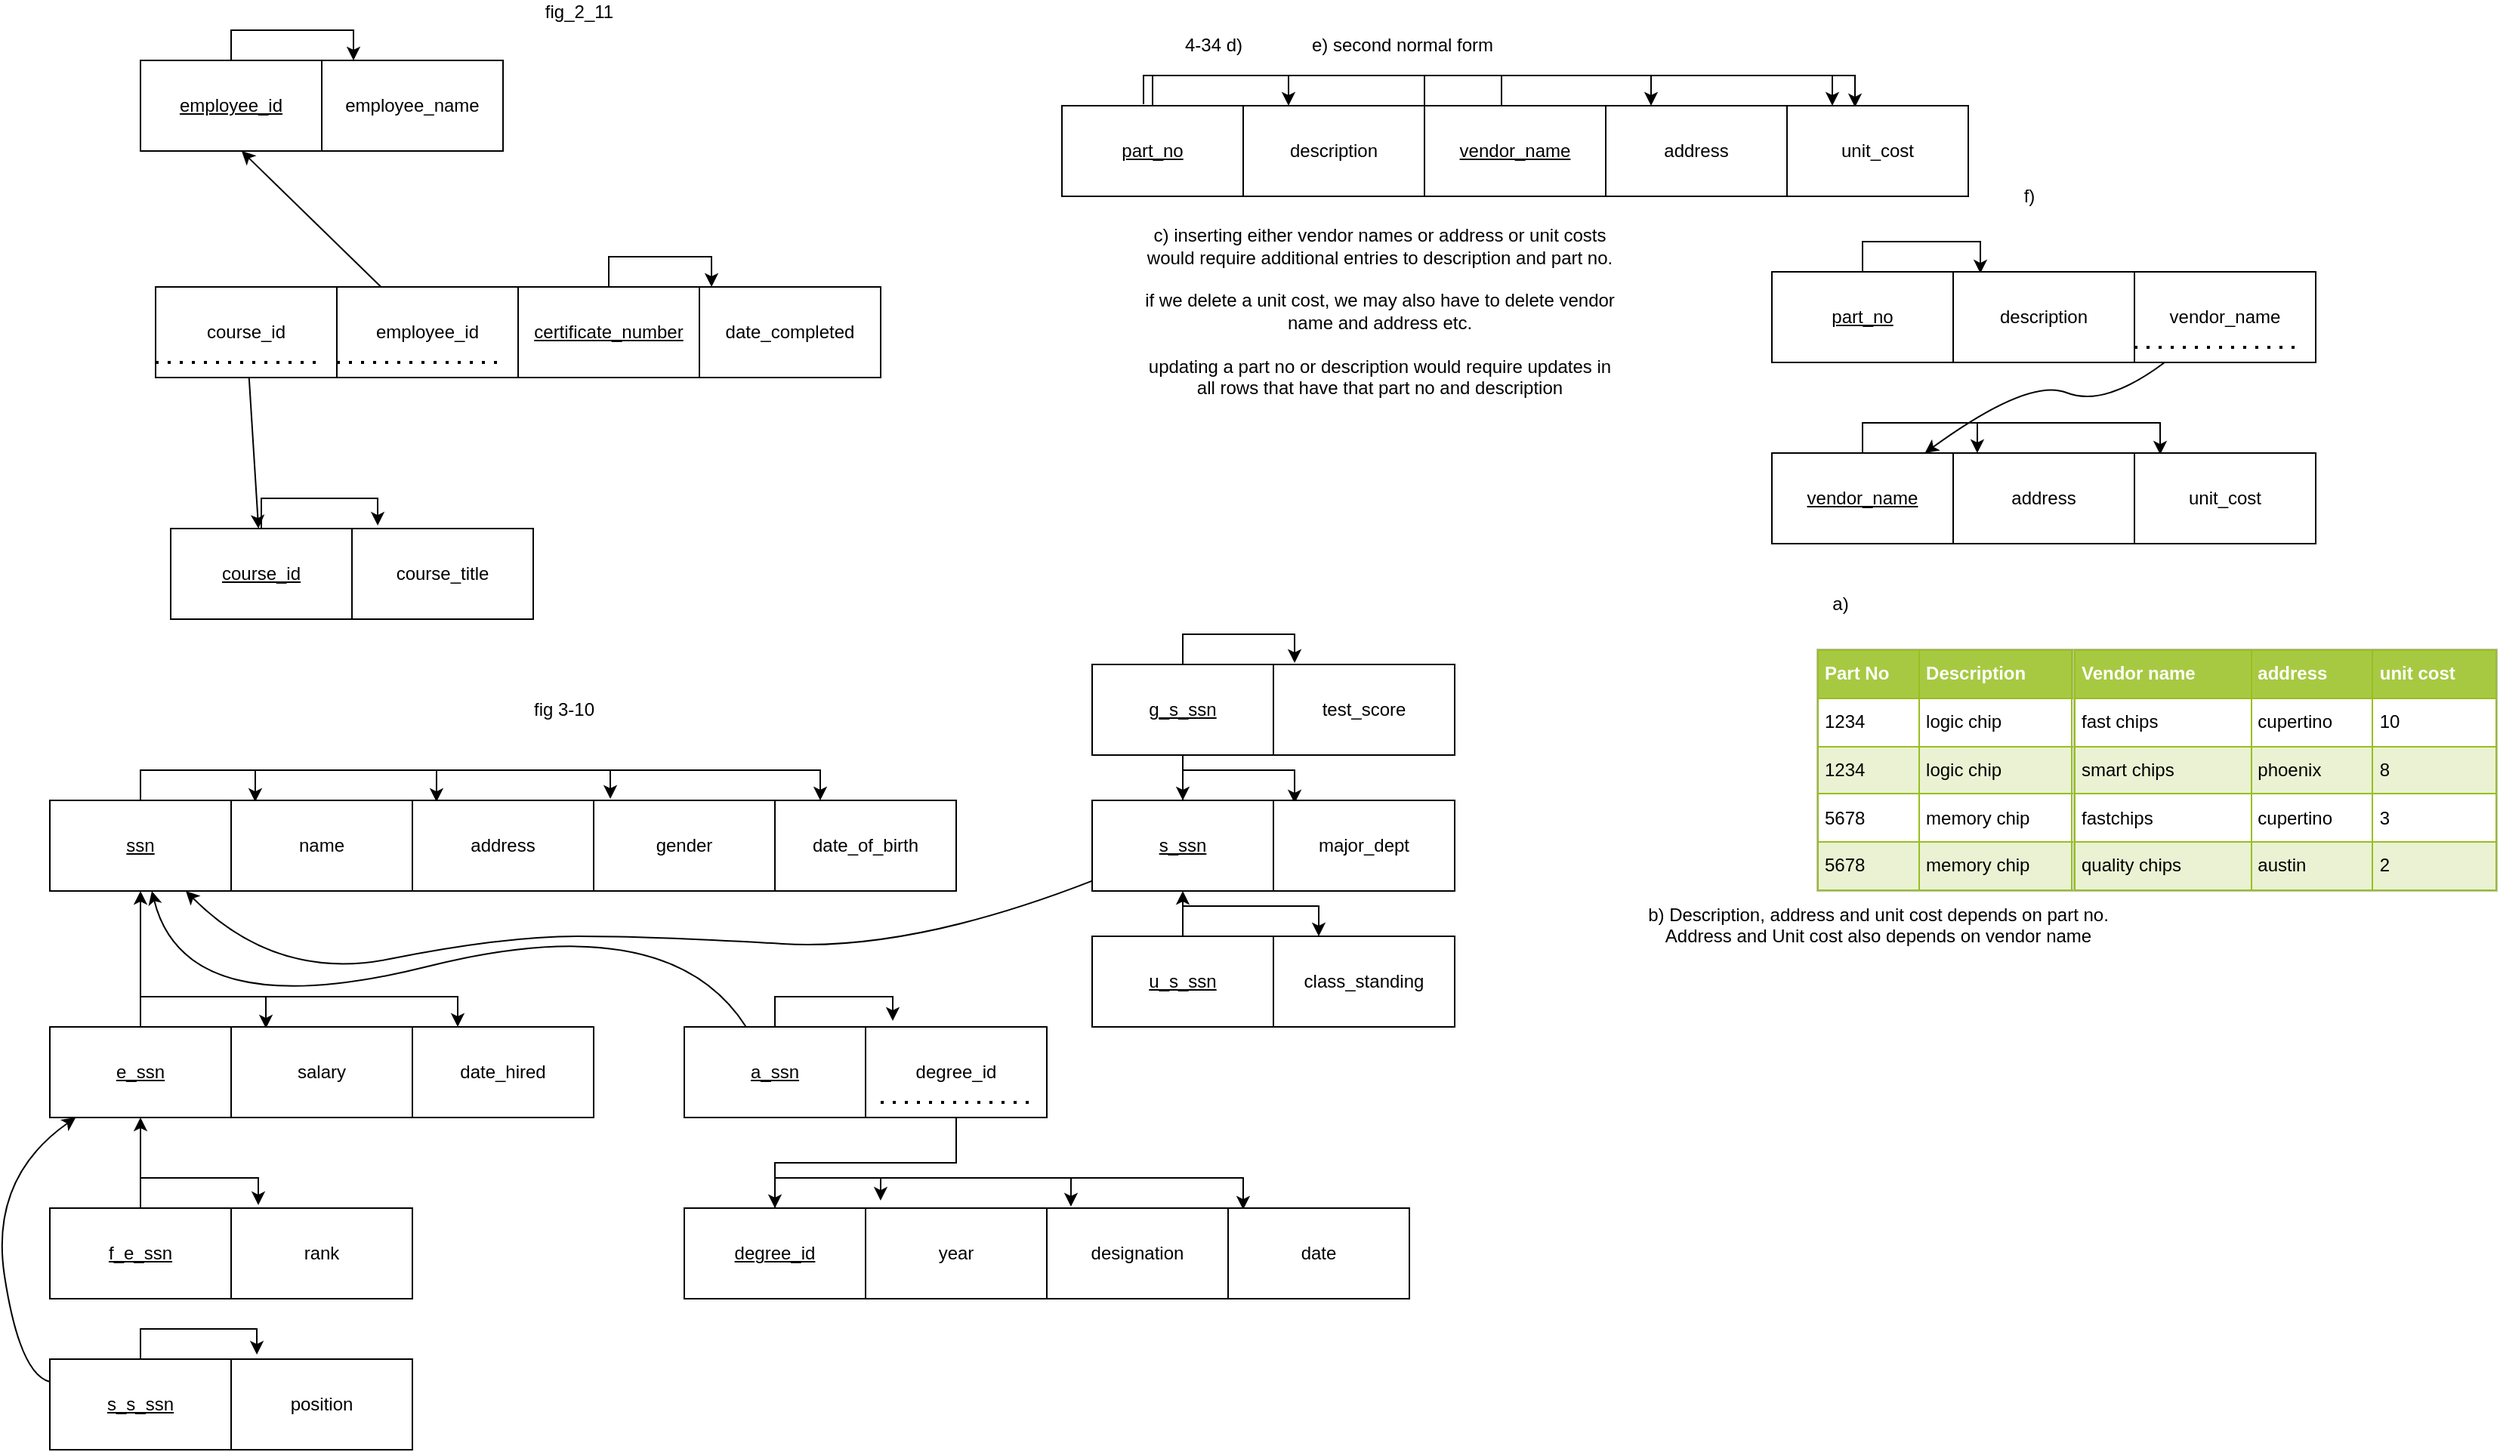 <mxfile version="17.4.6" type="github">
  <diagram id="R2lEEEUBdFMjLlhIrx00" name="Page-1">
    <mxGraphModel dx="1662" dy="755" grid="1" gridSize="10" guides="1" tooltips="1" connect="1" arrows="1" fold="1" page="1" pageScale="1" pageWidth="850" pageHeight="1100" math="0" shadow="0" extFonts="Permanent Marker^https://fonts.googleapis.com/css?family=Permanent+Marker">
      <root>
        <mxCell id="0" />
        <mxCell id="1" parent="0" />
        <mxCell id="yiLSMs-EZFvoXGDY9Pij-1" value="&lt;div&gt;fig_2_11&lt;/div&gt;&lt;div&gt;&lt;br&gt;&lt;/div&gt;" style="text;html=1;resizable=0;autosize=1;align=center;verticalAlign=middle;points=[];fillColor=none;strokeColor=none;rounded=0;" vertex="1" parent="1">
          <mxGeometry x="355" y="20" width="70" height="30" as="geometry" />
        </mxCell>
        <mxCell id="yiLSMs-EZFvoXGDY9Pij-56" style="edgeStyle=orthogonalEdgeStyle;rounded=0;orthogonalLoop=1;jettySize=auto;html=1;entryX=0.175;entryY=0;entryDx=0;entryDy=0;entryPerimeter=0;" edge="1" parent="1" source="yiLSMs-EZFvoXGDY9Pij-2" target="yiLSMs-EZFvoXGDY9Pij-3">
          <mxGeometry relative="1" as="geometry" />
        </mxCell>
        <mxCell id="yiLSMs-EZFvoXGDY9Pij-2" value="&lt;u&gt;employee_id&lt;/u&gt;" style="rounded=0;whiteSpace=wrap;html=1;" vertex="1" parent="1">
          <mxGeometry x="100" y="60" width="120" height="60" as="geometry" />
        </mxCell>
        <mxCell id="yiLSMs-EZFvoXGDY9Pij-3" value="employee_name" style="rounded=0;whiteSpace=wrap;html=1;" vertex="1" parent="1">
          <mxGeometry x="220" y="60" width="120" height="60" as="geometry" />
        </mxCell>
        <mxCell id="yiLSMs-EZFvoXGDY9Pij-57" style="edgeStyle=orthogonalEdgeStyle;rounded=0;orthogonalLoop=1;jettySize=auto;html=1;entryX=0.142;entryY=-0.033;entryDx=0;entryDy=0;entryPerimeter=0;" edge="1" parent="1" source="yiLSMs-EZFvoXGDY9Pij-4" target="yiLSMs-EZFvoXGDY9Pij-7">
          <mxGeometry relative="1" as="geometry" />
        </mxCell>
        <mxCell id="yiLSMs-EZFvoXGDY9Pij-4" value="course_id" style="rounded=0;whiteSpace=wrap;html=1;fontStyle=4" vertex="1" parent="1">
          <mxGeometry x="120" y="370" width="120" height="60" as="geometry" />
        </mxCell>
        <mxCell id="yiLSMs-EZFvoXGDY9Pij-5" value="course_id" style="rounded=0;whiteSpace=wrap;html=1;" vertex="1" parent="1">
          <mxGeometry x="110" y="210" width="120" height="60" as="geometry" />
        </mxCell>
        <mxCell id="yiLSMs-EZFvoXGDY9Pij-6" value="employee_id" style="rounded=0;whiteSpace=wrap;html=1;" vertex="1" parent="1">
          <mxGeometry x="230" y="210" width="120" height="60" as="geometry" />
        </mxCell>
        <mxCell id="yiLSMs-EZFvoXGDY9Pij-7" value="course_title" style="rounded=0;whiteSpace=wrap;html=1;" vertex="1" parent="1">
          <mxGeometry x="240" y="370" width="120" height="60" as="geometry" />
        </mxCell>
        <mxCell id="yiLSMs-EZFvoXGDY9Pij-58" style="edgeStyle=orthogonalEdgeStyle;rounded=0;orthogonalLoop=1;jettySize=auto;html=1;entryX=0.067;entryY=0;entryDx=0;entryDy=0;entryPerimeter=0;" edge="1" parent="1" source="yiLSMs-EZFvoXGDY9Pij-9" target="yiLSMs-EZFvoXGDY9Pij-11">
          <mxGeometry relative="1" as="geometry" />
        </mxCell>
        <mxCell id="yiLSMs-EZFvoXGDY9Pij-9" value="&lt;u&gt;certificate_number&lt;br&gt;&lt;/u&gt;" style="rounded=0;whiteSpace=wrap;html=1;" vertex="1" parent="1">
          <mxGeometry x="350" y="210" width="120" height="60" as="geometry" />
        </mxCell>
        <mxCell id="yiLSMs-EZFvoXGDY9Pij-10" value="" style="endArrow=none;dashed=1;html=1;dashPattern=1 3;strokeWidth=2;rounded=0;" edge="1" parent="1">
          <mxGeometry width="50" height="50" relative="1" as="geometry">
            <mxPoint x="110" y="260" as="sourcePoint" />
            <mxPoint x="220" y="260" as="targetPoint" />
          </mxGeometry>
        </mxCell>
        <mxCell id="yiLSMs-EZFvoXGDY9Pij-11" value="date_completed" style="rounded=0;whiteSpace=wrap;html=1;" vertex="1" parent="1">
          <mxGeometry x="470" y="210" width="120" height="60" as="geometry" />
        </mxCell>
        <mxCell id="yiLSMs-EZFvoXGDY9Pij-12" value="" style="endArrow=none;dashed=1;html=1;dashPattern=1 3;strokeWidth=2;rounded=0;" edge="1" parent="1">
          <mxGeometry width="50" height="50" relative="1" as="geometry">
            <mxPoint x="230" y="260" as="sourcePoint" />
            <mxPoint x="340" y="260" as="targetPoint" />
          </mxGeometry>
        </mxCell>
        <mxCell id="yiLSMs-EZFvoXGDY9Pij-13" value="" style="endArrow=classic;html=1;rounded=0;entryX=0.558;entryY=1;entryDx=0;entryDy=0;entryPerimeter=0;" edge="1" parent="1" source="yiLSMs-EZFvoXGDY9Pij-6" target="yiLSMs-EZFvoXGDY9Pij-2">
          <mxGeometry width="50" height="50" relative="1" as="geometry">
            <mxPoint x="400" y="410" as="sourcePoint" />
            <mxPoint x="450" y="360" as="targetPoint" />
          </mxGeometry>
        </mxCell>
        <mxCell id="yiLSMs-EZFvoXGDY9Pij-14" value="" style="endArrow=classic;html=1;rounded=0;" edge="1" parent="1" source="yiLSMs-EZFvoXGDY9Pij-5" target="yiLSMs-EZFvoXGDY9Pij-4">
          <mxGeometry width="50" height="50" relative="1" as="geometry">
            <mxPoint x="179.24" y="220" as="sourcePoint" />
            <mxPoint x="176.96" y="130" as="targetPoint" />
          </mxGeometry>
        </mxCell>
        <mxCell id="yiLSMs-EZFvoXGDY9Pij-15" value="fig 3-10" style="text;html=1;resizable=0;autosize=1;align=center;verticalAlign=middle;points=[];fillColor=none;strokeColor=none;rounded=0;" vertex="1" parent="1">
          <mxGeometry x="350" y="480" width="60" height="20" as="geometry" />
        </mxCell>
        <mxCell id="yiLSMs-EZFvoXGDY9Pij-59" style="edgeStyle=orthogonalEdgeStyle;rounded=0;orthogonalLoop=1;jettySize=auto;html=1;entryX=0.133;entryY=0.017;entryDx=0;entryDy=0;entryPerimeter=0;" edge="1" parent="1" source="yiLSMs-EZFvoXGDY9Pij-16" target="yiLSMs-EZFvoXGDY9Pij-17">
          <mxGeometry relative="1" as="geometry" />
        </mxCell>
        <mxCell id="yiLSMs-EZFvoXGDY9Pij-61" style="edgeStyle=orthogonalEdgeStyle;rounded=0;orthogonalLoop=1;jettySize=auto;html=1;entryX=0.133;entryY=0.017;entryDx=0;entryDy=0;entryPerimeter=0;exitX=0.5;exitY=0;exitDx=0;exitDy=0;" edge="1" parent="1" source="yiLSMs-EZFvoXGDY9Pij-16" target="yiLSMs-EZFvoXGDY9Pij-18">
          <mxGeometry relative="1" as="geometry" />
        </mxCell>
        <mxCell id="yiLSMs-EZFvoXGDY9Pij-62" style="edgeStyle=orthogonalEdgeStyle;rounded=0;orthogonalLoop=1;jettySize=auto;html=1;entryX=0.092;entryY=-0.017;entryDx=0;entryDy=0;entryPerimeter=0;exitX=0.5;exitY=0;exitDx=0;exitDy=0;" edge="1" parent="1" source="yiLSMs-EZFvoXGDY9Pij-16" target="yiLSMs-EZFvoXGDY9Pij-19">
          <mxGeometry relative="1" as="geometry" />
        </mxCell>
        <mxCell id="yiLSMs-EZFvoXGDY9Pij-63" style="edgeStyle=orthogonalEdgeStyle;rounded=0;orthogonalLoop=1;jettySize=auto;html=1;entryX=0.25;entryY=0;entryDx=0;entryDy=0;exitX=0.5;exitY=0;exitDx=0;exitDy=0;" edge="1" parent="1" source="yiLSMs-EZFvoXGDY9Pij-16" target="yiLSMs-EZFvoXGDY9Pij-20">
          <mxGeometry relative="1" as="geometry" />
        </mxCell>
        <mxCell id="yiLSMs-EZFvoXGDY9Pij-16" value="&lt;u&gt;ssn&lt;/u&gt;" style="rounded=0;whiteSpace=wrap;html=1;" vertex="1" parent="1">
          <mxGeometry x="40" y="550" width="120" height="60" as="geometry" />
        </mxCell>
        <mxCell id="yiLSMs-EZFvoXGDY9Pij-17" value="name" style="rounded=0;whiteSpace=wrap;html=1;" vertex="1" parent="1">
          <mxGeometry x="160" y="550" width="120" height="60" as="geometry" />
        </mxCell>
        <mxCell id="yiLSMs-EZFvoXGDY9Pij-18" value="address" style="rounded=0;whiteSpace=wrap;html=1;" vertex="1" parent="1">
          <mxGeometry x="280" y="550" width="120" height="60" as="geometry" />
        </mxCell>
        <mxCell id="yiLSMs-EZFvoXGDY9Pij-19" value="gender" style="rounded=0;whiteSpace=wrap;html=1;" vertex="1" parent="1">
          <mxGeometry x="400" y="550" width="120" height="60" as="geometry" />
        </mxCell>
        <mxCell id="yiLSMs-EZFvoXGDY9Pij-20" value="date_of_birth" style="rounded=0;whiteSpace=wrap;html=1;" vertex="1" parent="1">
          <mxGeometry x="520" y="550" width="120" height="60" as="geometry" />
        </mxCell>
        <mxCell id="yiLSMs-EZFvoXGDY9Pij-38" style="edgeStyle=orthogonalEdgeStyle;rounded=0;orthogonalLoop=1;jettySize=auto;html=1;exitX=0.5;exitY=0;exitDx=0;exitDy=0;" edge="1" parent="1" source="yiLSMs-EZFvoXGDY9Pij-21" target="yiLSMs-EZFvoXGDY9Pij-16">
          <mxGeometry relative="1" as="geometry" />
        </mxCell>
        <mxCell id="yiLSMs-EZFvoXGDY9Pij-73" style="edgeStyle=orthogonalEdgeStyle;rounded=0;orthogonalLoop=1;jettySize=auto;html=1;entryX=0.192;entryY=0.017;entryDx=0;entryDy=0;entryPerimeter=0;" edge="1" parent="1" source="yiLSMs-EZFvoXGDY9Pij-21" target="yiLSMs-EZFvoXGDY9Pij-22">
          <mxGeometry relative="1" as="geometry" />
        </mxCell>
        <mxCell id="yiLSMs-EZFvoXGDY9Pij-74" style="edgeStyle=orthogonalEdgeStyle;rounded=0;orthogonalLoop=1;jettySize=auto;html=1;entryX=0.25;entryY=0;entryDx=0;entryDy=0;exitX=0.5;exitY=0;exitDx=0;exitDy=0;" edge="1" parent="1" source="yiLSMs-EZFvoXGDY9Pij-21" target="yiLSMs-EZFvoXGDY9Pij-23">
          <mxGeometry relative="1" as="geometry" />
        </mxCell>
        <mxCell id="yiLSMs-EZFvoXGDY9Pij-21" value="&lt;u&gt;e_ssn&lt;/u&gt;" style="rounded=0;whiteSpace=wrap;html=1;" vertex="1" parent="1">
          <mxGeometry x="40" y="700" width="120" height="60" as="geometry" />
        </mxCell>
        <mxCell id="yiLSMs-EZFvoXGDY9Pij-22" value="salary" style="rounded=0;whiteSpace=wrap;html=1;" vertex="1" parent="1">
          <mxGeometry x="160" y="700" width="120" height="60" as="geometry" />
        </mxCell>
        <mxCell id="yiLSMs-EZFvoXGDY9Pij-23" value="date_hired" style="rounded=0;whiteSpace=wrap;html=1;" vertex="1" parent="1">
          <mxGeometry x="280" y="700" width="120" height="60" as="geometry" />
        </mxCell>
        <mxCell id="yiLSMs-EZFvoXGDY9Pij-67" style="edgeStyle=orthogonalEdgeStyle;rounded=0;orthogonalLoop=1;jettySize=auto;html=1;entryX=0.15;entryY=-0.067;entryDx=0;entryDy=0;entryPerimeter=0;" edge="1" parent="1" source="yiLSMs-EZFvoXGDY9Pij-24" target="yiLSMs-EZFvoXGDY9Pij-25">
          <mxGeometry relative="1" as="geometry" />
        </mxCell>
        <mxCell id="yiLSMs-EZFvoXGDY9Pij-24" value="&lt;u&gt;a_ssn&lt;/u&gt;" style="rounded=0;whiteSpace=wrap;html=1;" vertex="1" parent="1">
          <mxGeometry x="460" y="700" width="120" height="60" as="geometry" />
        </mxCell>
        <mxCell id="yiLSMs-EZFvoXGDY9Pij-29" style="edgeStyle=orthogonalEdgeStyle;rounded=0;orthogonalLoop=1;jettySize=auto;html=1;" edge="1" parent="1" source="yiLSMs-EZFvoXGDY9Pij-25" target="yiLSMs-EZFvoXGDY9Pij-26">
          <mxGeometry relative="1" as="geometry" />
        </mxCell>
        <mxCell id="yiLSMs-EZFvoXGDY9Pij-25" value="degree_id" style="rounded=0;whiteSpace=wrap;html=1;" vertex="1" parent="1">
          <mxGeometry x="580" y="700" width="120" height="60" as="geometry" />
        </mxCell>
        <mxCell id="yiLSMs-EZFvoXGDY9Pij-68" style="edgeStyle=orthogonalEdgeStyle;rounded=0;orthogonalLoop=1;jettySize=auto;html=1;entryX=0.083;entryY=-0.083;entryDx=0;entryDy=0;entryPerimeter=0;" edge="1" parent="1" source="yiLSMs-EZFvoXGDY9Pij-26" target="yiLSMs-EZFvoXGDY9Pij-28">
          <mxGeometry relative="1" as="geometry" />
        </mxCell>
        <mxCell id="yiLSMs-EZFvoXGDY9Pij-69" style="edgeStyle=orthogonalEdgeStyle;rounded=0;orthogonalLoop=1;jettySize=auto;html=1;entryX=0.133;entryY=-0.017;entryDx=0;entryDy=0;entryPerimeter=0;exitX=0.5;exitY=0;exitDx=0;exitDy=0;" edge="1" parent="1" source="yiLSMs-EZFvoXGDY9Pij-26" target="yiLSMs-EZFvoXGDY9Pij-30">
          <mxGeometry relative="1" as="geometry" />
        </mxCell>
        <mxCell id="yiLSMs-EZFvoXGDY9Pij-70" style="edgeStyle=orthogonalEdgeStyle;rounded=0;orthogonalLoop=1;jettySize=auto;html=1;entryX=0.083;entryY=0.017;entryDx=0;entryDy=0;entryPerimeter=0;exitX=0.5;exitY=0;exitDx=0;exitDy=0;" edge="1" parent="1" source="yiLSMs-EZFvoXGDY9Pij-26" target="yiLSMs-EZFvoXGDY9Pij-31">
          <mxGeometry relative="1" as="geometry" />
        </mxCell>
        <mxCell id="yiLSMs-EZFvoXGDY9Pij-26" value="&lt;u&gt;degree_id&lt;/u&gt;" style="rounded=0;whiteSpace=wrap;html=1;" vertex="1" parent="1">
          <mxGeometry x="460" y="820" width="120" height="60" as="geometry" />
        </mxCell>
        <mxCell id="yiLSMs-EZFvoXGDY9Pij-27" value="" style="endArrow=none;dashed=1;html=1;dashPattern=1 3;strokeWidth=2;rounded=0;" edge="1" parent="1">
          <mxGeometry width="50" height="50" relative="1" as="geometry">
            <mxPoint x="590" y="750" as="sourcePoint" />
            <mxPoint x="690" y="750" as="targetPoint" />
          </mxGeometry>
        </mxCell>
        <mxCell id="yiLSMs-EZFvoXGDY9Pij-28" value="year" style="rounded=0;whiteSpace=wrap;html=1;" vertex="1" parent="1">
          <mxGeometry x="580" y="820" width="120" height="60" as="geometry" />
        </mxCell>
        <mxCell id="yiLSMs-EZFvoXGDY9Pij-30" value="designation" style="rounded=0;whiteSpace=wrap;html=1;" vertex="1" parent="1">
          <mxGeometry x="700" y="820" width="120" height="60" as="geometry" />
        </mxCell>
        <mxCell id="yiLSMs-EZFvoXGDY9Pij-31" value="date" style="rounded=0;whiteSpace=wrap;html=1;" vertex="1" parent="1">
          <mxGeometry x="820" y="820" width="120" height="60" as="geometry" />
        </mxCell>
        <mxCell id="yiLSMs-EZFvoXGDY9Pij-33" value="" style="curved=1;endArrow=classic;html=1;rounded=0;" edge="1" parent="1" source="yiLSMs-EZFvoXGDY9Pij-24" target="yiLSMs-EZFvoXGDY9Pij-16">
          <mxGeometry width="50" height="50" relative="1" as="geometry">
            <mxPoint x="400" y="620" as="sourcePoint" />
            <mxPoint x="450" y="570" as="targetPoint" />
            <Array as="points">
              <mxPoint x="450" y="620" />
              <mxPoint x="130" y="700" />
            </Array>
          </mxGeometry>
        </mxCell>
        <mxCell id="yiLSMs-EZFvoXGDY9Pij-65" style="edgeStyle=orthogonalEdgeStyle;rounded=0;orthogonalLoop=1;jettySize=auto;html=1;entryX=0.117;entryY=0.033;entryDx=0;entryDy=0;entryPerimeter=0;" edge="1" parent="1" source="yiLSMs-EZFvoXGDY9Pij-35" target="yiLSMs-EZFvoXGDY9Pij-36">
          <mxGeometry relative="1" as="geometry" />
        </mxCell>
        <mxCell id="yiLSMs-EZFvoXGDY9Pij-35" value="&lt;u&gt;s_ssn&lt;/u&gt;" style="rounded=0;whiteSpace=wrap;html=1;" vertex="1" parent="1">
          <mxGeometry x="730" y="550" width="120" height="60" as="geometry" />
        </mxCell>
        <mxCell id="yiLSMs-EZFvoXGDY9Pij-36" value="major_dept" style="rounded=0;whiteSpace=wrap;html=1;" vertex="1" parent="1">
          <mxGeometry x="850" y="550" width="120" height="60" as="geometry" />
        </mxCell>
        <mxCell id="yiLSMs-EZFvoXGDY9Pij-37" value="" style="curved=1;endArrow=classic;html=1;rounded=0;" edge="1" parent="1" source="yiLSMs-EZFvoXGDY9Pij-35" target="yiLSMs-EZFvoXGDY9Pij-16">
          <mxGeometry width="50" height="50" relative="1" as="geometry">
            <mxPoint x="400" y="620" as="sourcePoint" />
            <mxPoint x="450" y="570" as="targetPoint" />
            <Array as="points">
              <mxPoint x="610" y="650" />
              <mxPoint x="440" y="640" />
              <mxPoint x="340" y="640" />
              <mxPoint x="190" y="670" />
            </Array>
          </mxGeometry>
        </mxCell>
        <mxCell id="yiLSMs-EZFvoXGDY9Pij-41" style="edgeStyle=orthogonalEdgeStyle;rounded=0;orthogonalLoop=1;jettySize=auto;html=1;entryX=0.5;entryY=1;entryDx=0;entryDy=0;" edge="1" parent="1" source="yiLSMs-EZFvoXGDY9Pij-39" target="yiLSMs-EZFvoXGDY9Pij-21">
          <mxGeometry relative="1" as="geometry" />
        </mxCell>
        <mxCell id="yiLSMs-EZFvoXGDY9Pij-72" style="edgeStyle=orthogonalEdgeStyle;rounded=0;orthogonalLoop=1;jettySize=auto;html=1;entryX=0.15;entryY=-0.033;entryDx=0;entryDy=0;entryPerimeter=0;" edge="1" parent="1" source="yiLSMs-EZFvoXGDY9Pij-39" target="yiLSMs-EZFvoXGDY9Pij-40">
          <mxGeometry relative="1" as="geometry" />
        </mxCell>
        <mxCell id="yiLSMs-EZFvoXGDY9Pij-39" value="&lt;u&gt;f_e_ssn&lt;/u&gt;" style="rounded=0;whiteSpace=wrap;html=1;" vertex="1" parent="1">
          <mxGeometry x="40" y="820" width="120" height="60" as="geometry" />
        </mxCell>
        <mxCell id="yiLSMs-EZFvoXGDY9Pij-40" value="rank" style="rounded=0;whiteSpace=wrap;html=1;" vertex="1" parent="1">
          <mxGeometry x="160" y="820" width="120" height="60" as="geometry" />
        </mxCell>
        <mxCell id="yiLSMs-EZFvoXGDY9Pij-71" style="edgeStyle=orthogonalEdgeStyle;rounded=0;orthogonalLoop=1;jettySize=auto;html=1;entryX=0.142;entryY=-0.05;entryDx=0;entryDy=0;entryPerimeter=0;" edge="1" parent="1" source="yiLSMs-EZFvoXGDY9Pij-42" target="yiLSMs-EZFvoXGDY9Pij-43">
          <mxGeometry relative="1" as="geometry" />
        </mxCell>
        <mxCell id="yiLSMs-EZFvoXGDY9Pij-42" value="&lt;u&gt;s_s_ssn&lt;/u&gt;" style="rounded=0;whiteSpace=wrap;html=1;" vertex="1" parent="1">
          <mxGeometry x="40" y="920" width="120" height="60" as="geometry" />
        </mxCell>
        <mxCell id="yiLSMs-EZFvoXGDY9Pij-43" value="position" style="rounded=0;whiteSpace=wrap;html=1;" vertex="1" parent="1">
          <mxGeometry x="160" y="920" width="120" height="60" as="geometry" />
        </mxCell>
        <mxCell id="yiLSMs-EZFvoXGDY9Pij-44" value="" style="curved=1;endArrow=classic;html=1;rounded=0;" edge="1" parent="1" source="yiLSMs-EZFvoXGDY9Pij-42" target="yiLSMs-EZFvoXGDY9Pij-21">
          <mxGeometry width="50" height="50" relative="1" as="geometry">
            <mxPoint x="-30" y="930" as="sourcePoint" />
            <mxPoint x="20" y="880" as="targetPoint" />
            <Array as="points">
              <mxPoint x="20" y="930" />
              <mxPoint y="800" />
            </Array>
          </mxGeometry>
        </mxCell>
        <mxCell id="yiLSMs-EZFvoXGDY9Pij-51" style="edgeStyle=orthogonalEdgeStyle;rounded=0;orthogonalLoop=1;jettySize=auto;html=1;" edge="1" parent="1" source="yiLSMs-EZFvoXGDY9Pij-47" target="yiLSMs-EZFvoXGDY9Pij-35">
          <mxGeometry relative="1" as="geometry" />
        </mxCell>
        <mxCell id="yiLSMs-EZFvoXGDY9Pij-64" style="edgeStyle=orthogonalEdgeStyle;rounded=0;orthogonalLoop=1;jettySize=auto;html=1;entryX=0.117;entryY=-0.017;entryDx=0;entryDy=0;entryPerimeter=0;" edge="1" parent="1" source="yiLSMs-EZFvoXGDY9Pij-47" target="yiLSMs-EZFvoXGDY9Pij-48">
          <mxGeometry relative="1" as="geometry" />
        </mxCell>
        <mxCell id="yiLSMs-EZFvoXGDY9Pij-47" value="&lt;u&gt;g_s_ssn&lt;/u&gt;" style="rounded=0;whiteSpace=wrap;html=1;" vertex="1" parent="1">
          <mxGeometry x="730" y="460" width="120" height="60" as="geometry" />
        </mxCell>
        <mxCell id="yiLSMs-EZFvoXGDY9Pij-48" value="test_score" style="rounded=0;whiteSpace=wrap;html=1;" vertex="1" parent="1">
          <mxGeometry x="850" y="460" width="120" height="60" as="geometry" />
        </mxCell>
        <mxCell id="yiLSMs-EZFvoXGDY9Pij-52" style="edgeStyle=orthogonalEdgeStyle;rounded=0;orthogonalLoop=1;jettySize=auto;html=1;entryX=0.5;entryY=1;entryDx=0;entryDy=0;" edge="1" parent="1" source="yiLSMs-EZFvoXGDY9Pij-49" target="yiLSMs-EZFvoXGDY9Pij-35">
          <mxGeometry relative="1" as="geometry" />
        </mxCell>
        <mxCell id="yiLSMs-EZFvoXGDY9Pij-66" style="edgeStyle=orthogonalEdgeStyle;rounded=0;orthogonalLoop=1;jettySize=auto;html=1;entryX=0.25;entryY=0;entryDx=0;entryDy=0;" edge="1" parent="1" source="yiLSMs-EZFvoXGDY9Pij-49" target="yiLSMs-EZFvoXGDY9Pij-50">
          <mxGeometry relative="1" as="geometry" />
        </mxCell>
        <mxCell id="yiLSMs-EZFvoXGDY9Pij-49" value="&lt;u&gt;u_s_ssn&lt;/u&gt;" style="rounded=0;whiteSpace=wrap;html=1;" vertex="1" parent="1">
          <mxGeometry x="730" y="640" width="120" height="60" as="geometry" />
        </mxCell>
        <mxCell id="yiLSMs-EZFvoXGDY9Pij-50" value="class_standing" style="rounded=0;whiteSpace=wrap;html=1;" vertex="1" parent="1">
          <mxGeometry x="850" y="640" width="120" height="60" as="geometry" />
        </mxCell>
        <mxCell id="yiLSMs-EZFvoXGDY9Pij-75" value="4-34 d)" style="text;html=1;resizable=0;autosize=1;align=center;verticalAlign=middle;points=[];fillColor=none;strokeColor=none;rounded=0;" vertex="1" parent="1">
          <mxGeometry x="780" y="40" width="60" height="20" as="geometry" />
        </mxCell>
        <mxCell id="yiLSMs-EZFvoXGDY9Pij-81" style="edgeStyle=orthogonalEdgeStyle;rounded=0;orthogonalLoop=1;jettySize=auto;html=1;entryX=0.25;entryY=0;entryDx=0;entryDy=0;" edge="1" parent="1" source="yiLSMs-EZFvoXGDY9Pij-76" target="yiLSMs-EZFvoXGDY9Pij-77">
          <mxGeometry relative="1" as="geometry" />
        </mxCell>
        <mxCell id="yiLSMs-EZFvoXGDY9Pij-84" style="edgeStyle=orthogonalEdgeStyle;rounded=0;orthogonalLoop=1;jettySize=auto;html=1;entryX=0.25;entryY=0;entryDx=0;entryDy=0;" edge="1" parent="1" source="yiLSMs-EZFvoXGDY9Pij-76" target="yiLSMs-EZFvoXGDY9Pij-79">
          <mxGeometry relative="1" as="geometry" />
        </mxCell>
        <mxCell id="yiLSMs-EZFvoXGDY9Pij-85" style="edgeStyle=orthogonalEdgeStyle;rounded=0;orthogonalLoop=1;jettySize=auto;html=1;entryX=0.25;entryY=0;entryDx=0;entryDy=0;exitX=0.45;exitY=-0.017;exitDx=0;exitDy=0;exitPerimeter=0;" edge="1" parent="1" source="yiLSMs-EZFvoXGDY9Pij-76" target="yiLSMs-EZFvoXGDY9Pij-80">
          <mxGeometry relative="1" as="geometry" />
        </mxCell>
        <mxCell id="yiLSMs-EZFvoXGDY9Pij-76" value="&lt;u&gt;part_no&lt;/u&gt;" style="rounded=0;whiteSpace=wrap;html=1;" vertex="1" parent="1">
          <mxGeometry x="710" y="90" width="120" height="60" as="geometry" />
        </mxCell>
        <mxCell id="yiLSMs-EZFvoXGDY9Pij-77" value="description" style="rounded=0;whiteSpace=wrap;html=1;" vertex="1" parent="1">
          <mxGeometry x="830" y="90" width="120" height="60" as="geometry" />
        </mxCell>
        <mxCell id="yiLSMs-EZFvoXGDY9Pij-91" style="edgeStyle=orthogonalEdgeStyle;rounded=0;orthogonalLoop=1;jettySize=auto;html=1;exitX=0.425;exitY=0;exitDx=0;exitDy=0;exitPerimeter=0;entryX=0.375;entryY=0.017;entryDx=0;entryDy=0;entryPerimeter=0;" edge="1" parent="1" source="yiLSMs-EZFvoXGDY9Pij-78" target="yiLSMs-EZFvoXGDY9Pij-80">
          <mxGeometry relative="1" as="geometry" />
        </mxCell>
        <mxCell id="yiLSMs-EZFvoXGDY9Pij-78" value="&lt;u&gt;vendor_name&lt;/u&gt;" style="rounded=0;whiteSpace=wrap;html=1;" vertex="1" parent="1">
          <mxGeometry x="950" y="90" width="120" height="60" as="geometry" />
        </mxCell>
        <mxCell id="yiLSMs-EZFvoXGDY9Pij-79" value="address" style="rounded=0;whiteSpace=wrap;html=1;" vertex="1" parent="1">
          <mxGeometry x="1070" y="90" width="120" height="60" as="geometry" />
        </mxCell>
        <mxCell id="yiLSMs-EZFvoXGDY9Pij-80" value="unit_cost" style="rounded=0;whiteSpace=wrap;html=1;" vertex="1" parent="1">
          <mxGeometry x="1190" y="90" width="120" height="60" as="geometry" />
        </mxCell>
        <mxCell id="yiLSMs-EZFvoXGDY9Pij-86" value="&lt;div&gt;c) inserting either vendor names or address or unit costs &lt;br&gt;&lt;/div&gt;&lt;div&gt;would require additional entries to description and part no.&lt;/div&gt;&lt;div&gt;&lt;br&gt;&lt;/div&gt;&lt;div&gt;if we delete a unit cost, we may also have to delete vendor &lt;br&gt;&lt;/div&gt;&lt;div&gt;name and address etc.&lt;/div&gt;&lt;div&gt;&lt;br&gt;&lt;/div&gt;&lt;div&gt;updating a part no or description would require updates in&lt;/div&gt;&lt;div&gt;all rows that have that part no and description&lt;br&gt;&lt;/div&gt;&lt;div&gt;&lt;br&gt;&lt;/div&gt;&lt;div&gt;&lt;br&gt;&lt;/div&gt;&lt;div&gt;&lt;br&gt;&lt;/div&gt;&lt;div&gt;&lt;br&gt;&lt;/div&gt;" style="text;html=1;resizable=0;autosize=1;align=center;verticalAlign=middle;points=[];fillColor=none;strokeColor=none;rounded=0;" vertex="1" parent="1">
          <mxGeometry x="730" y="170" width="380" height="170" as="geometry" />
        </mxCell>
        <mxCell id="yiLSMs-EZFvoXGDY9Pij-87" value="e) second normal form" style="text;html=1;resizable=0;autosize=1;align=center;verticalAlign=middle;points=[];fillColor=none;strokeColor=none;rounded=0;" vertex="1" parent="1">
          <mxGeometry x="860" y="40" width="150" height="20" as="geometry" />
        </mxCell>
        <mxCell id="yiLSMs-EZFvoXGDY9Pij-94" style="edgeStyle=orthogonalEdgeStyle;rounded=0;orthogonalLoop=1;jettySize=auto;html=1;entryX=0.15;entryY=0.017;entryDx=0;entryDy=0;entryPerimeter=0;" edge="1" parent="1" source="yiLSMs-EZFvoXGDY9Pij-88" target="yiLSMs-EZFvoXGDY9Pij-89">
          <mxGeometry relative="1" as="geometry" />
        </mxCell>
        <mxCell id="yiLSMs-EZFvoXGDY9Pij-88" value="&lt;u&gt;part_no&lt;/u&gt;" style="rounded=0;whiteSpace=wrap;html=1;" vertex="1" parent="1">
          <mxGeometry x="1180" y="200" width="120" height="60" as="geometry" />
        </mxCell>
        <mxCell id="yiLSMs-EZFvoXGDY9Pij-89" value="description" style="rounded=0;whiteSpace=wrap;html=1;" vertex="1" parent="1">
          <mxGeometry x="1300" y="200" width="120" height="60" as="geometry" />
        </mxCell>
        <mxCell id="yiLSMs-EZFvoXGDY9Pij-95" style="edgeStyle=orthogonalEdgeStyle;rounded=0;orthogonalLoop=1;jettySize=auto;html=1;entryX=0.133;entryY=0;entryDx=0;entryDy=0;entryPerimeter=0;" edge="1" parent="1" source="yiLSMs-EZFvoXGDY9Pij-90" target="yiLSMs-EZFvoXGDY9Pij-92">
          <mxGeometry relative="1" as="geometry" />
        </mxCell>
        <mxCell id="yiLSMs-EZFvoXGDY9Pij-96" style="edgeStyle=orthogonalEdgeStyle;rounded=0;orthogonalLoop=1;jettySize=auto;html=1;entryX=0.142;entryY=0.017;entryDx=0;entryDy=0;entryPerimeter=0;exitX=0.5;exitY=0;exitDx=0;exitDy=0;" edge="1" parent="1" source="yiLSMs-EZFvoXGDY9Pij-90" target="yiLSMs-EZFvoXGDY9Pij-93">
          <mxGeometry relative="1" as="geometry" />
        </mxCell>
        <mxCell id="yiLSMs-EZFvoXGDY9Pij-90" value="&lt;u&gt;vendor_name&lt;/u&gt;" style="rounded=0;whiteSpace=wrap;html=1;" vertex="1" parent="1">
          <mxGeometry x="1180" y="320" width="120" height="60" as="geometry" />
        </mxCell>
        <mxCell id="yiLSMs-EZFvoXGDY9Pij-92" value="address" style="rounded=0;whiteSpace=wrap;html=1;" vertex="1" parent="1">
          <mxGeometry x="1300" y="320" width="120" height="60" as="geometry" />
        </mxCell>
        <mxCell id="yiLSMs-EZFvoXGDY9Pij-93" value="unit_cost" style="rounded=0;whiteSpace=wrap;html=1;" vertex="1" parent="1">
          <mxGeometry x="1420" y="320" width="120" height="60" as="geometry" />
        </mxCell>
        <mxCell id="yiLSMs-EZFvoXGDY9Pij-97" value="vendor_name" style="rounded=0;whiteSpace=wrap;html=1;" vertex="1" parent="1">
          <mxGeometry x="1420" y="200" width="120" height="60" as="geometry" />
        </mxCell>
        <mxCell id="yiLSMs-EZFvoXGDY9Pij-98" value="" style="endArrow=none;dashed=1;html=1;dashPattern=1 3;strokeWidth=2;rounded=0;" edge="1" parent="1">
          <mxGeometry width="50" height="50" relative="1" as="geometry">
            <mxPoint x="1420" y="250" as="sourcePoint" />
            <mxPoint x="1530" y="250" as="targetPoint" />
          </mxGeometry>
        </mxCell>
        <mxCell id="yiLSMs-EZFvoXGDY9Pij-99" value="" style="curved=1;endArrow=classic;html=1;rounded=0;" edge="1" parent="1" source="yiLSMs-EZFvoXGDY9Pij-97" target="yiLSMs-EZFvoXGDY9Pij-90">
          <mxGeometry width="50" height="50" relative="1" as="geometry">
            <mxPoint x="1350" y="320" as="sourcePoint" />
            <mxPoint x="1400" y="270" as="targetPoint" />
            <Array as="points">
              <mxPoint x="1400" y="290" />
              <mxPoint x="1350" y="270" />
            </Array>
          </mxGeometry>
        </mxCell>
        <mxCell id="yiLSMs-EZFvoXGDY9Pij-100" value="f)" style="text;html=1;resizable=0;autosize=1;align=center;verticalAlign=middle;points=[];fillColor=none;strokeColor=none;rounded=0;" vertex="1" parent="1">
          <mxGeometry x="1340" y="140" width="20" height="20" as="geometry" />
        </mxCell>
        <mxCell id="yiLSMs-EZFvoXGDY9Pij-101" value="&lt;table style=&quot;width: 100% ; height: 100% ; border-collapse: collapse&quot; width=&quot;100%&quot; cellpadding=&quot;4&quot; border=&quot;1&quot;&gt;&lt;tbody&gt;&lt;tr style=&quot;background-color: #a7c942 ; color: #ffffff ; border: 1px solid #98bf21&quot;&gt;&lt;th align=&quot;left&quot;&gt;Part No&lt;br&gt;&lt;/th&gt;&lt;th align=&quot;left&quot;&gt;Description&lt;/th&gt;&lt;th align=&quot;left&quot;&gt;Vendor Name&lt;br&gt;&lt;/th&gt;&lt;/tr&gt;&lt;tr style=&quot;border: 1px solid #98bf21&quot;&gt;&lt;td&gt;1234&lt;/td&gt;&lt;td&gt;logic chip&lt;br&gt;&lt;/td&gt;&lt;td&gt;fast chips&lt;br&gt;&lt;/td&gt;&lt;/tr&gt;&lt;tr style=&quot;background-color: #eaf2d3 ; border: 1px solid #98bf21&quot;&gt;&lt;td&gt;1234&lt;/td&gt;&lt;td&gt;logic chip&lt;br&gt;&lt;/td&gt;&lt;td&gt;smart chips&lt;br&gt;&lt;/td&gt;&lt;/tr&gt;&lt;tr style=&quot;border: 1px solid #98bf21&quot;&gt;&lt;td&gt;5678&lt;/td&gt;&lt;td&gt;memory chip&lt;br&gt;&lt;/td&gt;&lt;td&gt;fast chips&lt;/td&gt;&lt;/tr&gt;&lt;tr style=&quot;background-color: #eaf2d3 ; border: 1px solid #98bf21&quot;&gt;&lt;td&gt;5678&lt;/td&gt;&lt;td&gt;memory chip&lt;br&gt;&lt;/td&gt;&lt;td&gt;smart chips&lt;br&gt;&lt;/td&gt;&lt;/tr&gt;&lt;/tbody&gt;&lt;/table&gt;" style="text;html=1;strokeColor=#c0c0c0;fillColor=#ffffff;overflow=fill;rounded=0;" vertex="1" parent="1">
          <mxGeometry x="1210" y="450" width="280" height="160" as="geometry" />
        </mxCell>
        <mxCell id="yiLSMs-EZFvoXGDY9Pij-105" value="&lt;table style=&quot;width: 100% ; height: 100% ; border-collapse: collapse&quot; width=&quot;100%&quot; cellpadding=&quot;4&quot; border=&quot;1&quot;&gt;&lt;tbody&gt;&lt;tr style=&quot;background-color: #a7c942 ; color: #ffffff ; border: 1px solid #98bf21&quot;&gt;&lt;th align=&quot;left&quot;&gt;Vendor name&lt;br&gt;&lt;/th&gt;&lt;th align=&quot;left&quot;&gt;address&lt;/th&gt;&lt;th align=&quot;left&quot;&gt;unit cost&lt;br&gt;&lt;/th&gt;&lt;/tr&gt;&lt;tr style=&quot;border: 1px solid #98bf21&quot;&gt;&lt;td&gt;fast chips&lt;br&gt;&lt;/td&gt;&lt;td&gt;cupertino&lt;/td&gt;&lt;td&gt;10&lt;/td&gt;&lt;/tr&gt;&lt;tr style=&quot;background-color: #eaf2d3 ; border: 1px solid #98bf21&quot;&gt;&lt;td&gt;smart chips&lt;br&gt;&lt;/td&gt;&lt;td&gt;phoenix&lt;/td&gt;&lt;td&gt;8&lt;/td&gt;&lt;/tr&gt;&lt;tr style=&quot;border: 1px solid #98bf21&quot;&gt;&lt;td&gt;fastchips&lt;/td&gt;&lt;td&gt;cupertino&lt;/td&gt;&lt;td&gt;3&lt;/td&gt;&lt;/tr&gt;&lt;tr style=&quot;background-color: #eaf2d3 ; border: 1px solid #98bf21&quot;&gt;&lt;td&gt;quality chips&lt;br&gt;&lt;/td&gt;&lt;td&gt;austin&lt;/td&gt;&lt;td&gt;2&lt;/td&gt;&lt;/tr&gt;&lt;/tbody&gt;&lt;/table&gt;" style="text;html=1;strokeColor=#c0c0c0;fillColor=#ffffff;overflow=fill;rounded=0;" vertex="1" parent="1">
          <mxGeometry x="1380" y="450" width="280" height="160" as="geometry" />
        </mxCell>
        <mxCell id="yiLSMs-EZFvoXGDY9Pij-106" value="a)" style="text;html=1;resizable=0;autosize=1;align=center;verticalAlign=middle;points=[];fillColor=none;strokeColor=none;rounded=0;" vertex="1" parent="1">
          <mxGeometry x="1210" y="410" width="30" height="20" as="geometry" />
        </mxCell>
        <mxCell id="yiLSMs-EZFvoXGDY9Pij-107" value="&lt;div&gt;b) Description, address and unit cost depends on part no.&lt;/div&gt;&lt;div&gt;Address and Unit cost also depends on vendor name&lt;/div&gt;&lt;div&gt;&lt;br&gt;&lt;/div&gt;" style="text;html=1;resizable=0;autosize=1;align=center;verticalAlign=middle;points=[];fillColor=none;strokeColor=none;rounded=0;" vertex="1" parent="1">
          <mxGeometry x="1065" y="615" width="370" height="50" as="geometry" />
        </mxCell>
      </root>
    </mxGraphModel>
  </diagram>
</mxfile>
